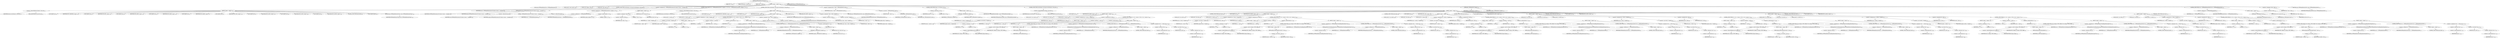 digraph "TIFFReadDirEntrySbyteArray" {  
"81667" [label = <(METHOD,TIFFReadDirEntrySbyteArray)<SUB>1564</SUB>> ]
"81668" [label = <(PARAM,TIFF *tif)<SUB>1565</SUB>> ]
"81669" [label = <(PARAM,TIFFDirEntry *direntry)<SUB>1565</SUB>> ]
"81670" [label = <(PARAM,int8_t **value)<SUB>1565</SUB>> ]
"81671" [label = <(BLOCK,&lt;empty&gt;,&lt;empty&gt;)<SUB>1566</SUB>> ]
"81672" [label = <(LOCAL,enum TIFFReadDirEntryErr err: TIFFReadDirEntryErr)<SUB>1567</SUB>> ]
"81673" [label = <(LOCAL,uint32_t count: uint32_t)<SUB>1568</SUB>> ]
"81674" [label = <(LOCAL,void* origdata: void)<SUB>1569</SUB>> ]
"81675" [label = <(LOCAL,int8_t* data: int8_t)<SUB>1570</SUB>> ]
"81676" [label = <(CONTROL_STRUCTURE,switch(direntry-&gt;tdir_type),switch(direntry-&gt;tdir_type))<SUB>1571</SUB>> ]
"81677" [label = <(&lt;operator&gt;.indirectFieldAccess,direntry-&gt;tdir_type)<SUB>1571</SUB>> ]
"81678" [label = <(IDENTIFIER,direntry,switch(direntry-&gt;tdir_type))<SUB>1571</SUB>> ]
"81679" [label = <(FIELD_IDENTIFIER,tdir_type,tdir_type)<SUB>1571</SUB>> ]
"81680" [label = <(BLOCK,&lt;empty&gt;,&lt;empty&gt;)<SUB>1572</SUB>> ]
"81681" [label = <(JUMP_TARGET,case)<SUB>1573</SUB>> ]
"81682" [label = <(IDENTIFIER,TIFF_UNDEFINED,&lt;empty&gt;)<SUB>1573</SUB>> ]
"81683" [label = <(JUMP_TARGET,case)<SUB>1574</SUB>> ]
"81684" [label = <(IDENTIFIER,TIFF_BYTE,&lt;empty&gt;)<SUB>1574</SUB>> ]
"81685" [label = <(JUMP_TARGET,case)<SUB>1575</SUB>> ]
"81686" [label = <(IDENTIFIER,TIFF_SBYTE,&lt;empty&gt;)<SUB>1575</SUB>> ]
"81687" [label = <(JUMP_TARGET,case)<SUB>1576</SUB>> ]
"81688" [label = <(IDENTIFIER,TIFF_SHORT,&lt;empty&gt;)<SUB>1576</SUB>> ]
"81689" [label = <(JUMP_TARGET,case)<SUB>1577</SUB>> ]
"81690" [label = <(IDENTIFIER,TIFF_SSHORT,&lt;empty&gt;)<SUB>1577</SUB>> ]
"81691" [label = <(JUMP_TARGET,case)<SUB>1578</SUB>> ]
"81692" [label = <(IDENTIFIER,TIFF_LONG,&lt;empty&gt;)<SUB>1578</SUB>> ]
"81693" [label = <(JUMP_TARGET,case)<SUB>1579</SUB>> ]
"81694" [label = <(IDENTIFIER,TIFF_SLONG,&lt;empty&gt;)<SUB>1579</SUB>> ]
"81695" [label = <(JUMP_TARGET,case)<SUB>1580</SUB>> ]
"81696" [label = <(IDENTIFIER,TIFF_LONG8,&lt;empty&gt;)<SUB>1580</SUB>> ]
"81697" [label = <(JUMP_TARGET,case)<SUB>1581</SUB>> ]
"81698" [label = <(IDENTIFIER,TIFF_SLONG8,&lt;empty&gt;)<SUB>1581</SUB>> ]
"81699" [label = <(CONTROL_STRUCTURE,break;,break;)<SUB>1582</SUB>> ]
"81700" [label = <(JUMP_TARGET,default)<SUB>1583</SUB>> ]
"81701" [label = <(RETURN,return (TIFFReadDirEntryErrType);,return (TIFFReadDirEntryErrType);)<SUB>1584</SUB>> ]
"81702" [label = <(IDENTIFIER,TIFFReadDirEntryErrType,return (TIFFReadDirEntryErrType);)<SUB>1584</SUB>> ]
"81703" [label = <(&lt;operator&gt;.assignment,err = TIFFReadDirEntryArray(tif, direntry, &amp;count, 1, &amp;origdata))<SUB>1586</SUB>> ]
"81704" [label = <(IDENTIFIER,err,err = TIFFReadDirEntryArray(tif, direntry, &amp;count, 1, &amp;origdata))<SUB>1586</SUB>> ]
"81705" [label = <(TIFFReadDirEntryArray,TIFFReadDirEntryArray(tif, direntry, &amp;count, 1, &amp;origdata))<SUB>1586</SUB>> ]
"81706" [label = <(IDENTIFIER,tif,TIFFReadDirEntryArray(tif, direntry, &amp;count, 1, &amp;origdata))<SUB>1586</SUB>> ]
"81707" [label = <(IDENTIFIER,direntry,TIFFReadDirEntryArray(tif, direntry, &amp;count, 1, &amp;origdata))<SUB>1586</SUB>> ]
"81708" [label = <(&lt;operator&gt;.addressOf,&amp;count)<SUB>1586</SUB>> ]
"81709" [label = <(IDENTIFIER,count,TIFFReadDirEntryArray(tif, direntry, &amp;count, 1, &amp;origdata))<SUB>1586</SUB>> ]
"81710" [label = <(LITERAL,1,TIFFReadDirEntryArray(tif, direntry, &amp;count, 1, &amp;origdata))<SUB>1586</SUB>> ]
"81711" [label = <(&lt;operator&gt;.addressOf,&amp;origdata)<SUB>1586</SUB>> ]
"81712" [label = <(IDENTIFIER,origdata,TIFFReadDirEntryArray(tif, direntry, &amp;count, 1, &amp;origdata))<SUB>1586</SUB>> ]
"81713" [label = <(CONTROL_STRUCTURE,if ((err != TIFFReadDirEntryErrOk) || (origdata == 0)),if ((err != TIFFReadDirEntryErrOk) || (origdata == 0)))<SUB>1587</SUB>> ]
"81714" [label = <(&lt;operator&gt;.logicalOr,(err != TIFFReadDirEntryErrOk) || (origdata == 0))<SUB>1587</SUB>> ]
"81715" [label = <(&lt;operator&gt;.notEquals,err != TIFFReadDirEntryErrOk)<SUB>1587</SUB>> ]
"81716" [label = <(IDENTIFIER,err,err != TIFFReadDirEntryErrOk)<SUB>1587</SUB>> ]
"81717" [label = <(IDENTIFIER,TIFFReadDirEntryErrOk,err != TIFFReadDirEntryErrOk)<SUB>1587</SUB>> ]
"81718" [label = <(&lt;operator&gt;.equals,origdata == 0)<SUB>1587</SUB>> ]
"81719" [label = <(IDENTIFIER,origdata,origdata == 0)<SUB>1587</SUB>> ]
"81720" [label = <(LITERAL,0,origdata == 0)<SUB>1587</SUB>> ]
"81721" [label = <(BLOCK,&lt;empty&gt;,&lt;empty&gt;)<SUB>1588</SUB>> ]
"81722" [label = <(&lt;operator&gt;.assignment,*value = 0)<SUB>1589</SUB>> ]
"81723" [label = <(&lt;operator&gt;.indirection,*value)<SUB>1589</SUB>> ]
"81724" [label = <(IDENTIFIER,value,*value = 0)<SUB>1589</SUB>> ]
"81725" [label = <(LITERAL,0,*value = 0)<SUB>1589</SUB>> ]
"81726" [label = <(RETURN,return (err);,return (err);)<SUB>1590</SUB>> ]
"81727" [label = <(IDENTIFIER,err,return (err);)<SUB>1590</SUB>> ]
"81728" [label = <(CONTROL_STRUCTURE,switch(direntry-&gt;tdir_type),switch(direntry-&gt;tdir_type))<SUB>1592</SUB>> ]
"81729" [label = <(&lt;operator&gt;.indirectFieldAccess,direntry-&gt;tdir_type)<SUB>1592</SUB>> ]
"81730" [label = <(IDENTIFIER,direntry,switch(direntry-&gt;tdir_type))<SUB>1592</SUB>> ]
"81731" [label = <(FIELD_IDENTIFIER,tdir_type,tdir_type)<SUB>1592</SUB>> ]
"81732" [label = <(BLOCK,&lt;empty&gt;,&lt;empty&gt;)<SUB>1593</SUB>> ]
"81733" [label = <(JUMP_TARGET,case)<SUB>1594</SUB>> ]
"81734" [label = <(IDENTIFIER,TIFF_UNDEFINED,&lt;empty&gt;)<SUB>1594</SUB>> ]
"81735" [label = <(JUMP_TARGET,case)<SUB>1595</SUB>> ]
"81736" [label = <(IDENTIFIER,TIFF_BYTE,&lt;empty&gt;)<SUB>1595</SUB>> ]
"81737" [label = <(BLOCK,&lt;empty&gt;,&lt;empty&gt;)<SUB>1596</SUB>> ]
"81738" [label = <(LOCAL,uint8_t* m: uint8_t)<SUB>1597</SUB>> ]
"81739" [label = <(LOCAL,uint32_t n: uint32_t)<SUB>1598</SUB>> ]
"81740" [label = <(&lt;operator&gt;.assignment,m = (uint8_t *)origdata)<SUB>1599</SUB>> ]
"81741" [label = <(IDENTIFIER,m,m = (uint8_t *)origdata)<SUB>1599</SUB>> ]
"81742" [label = <(&lt;operator&gt;.cast,(uint8_t *)origdata)<SUB>1599</SUB>> ]
"81743" [label = <(UNKNOWN,uint8_t *,uint8_t *)<SUB>1599</SUB>> ]
"81744" [label = <(IDENTIFIER,origdata,(uint8_t *)origdata)<SUB>1599</SUB>> ]
"81745" [label = <(CONTROL_STRUCTURE,for (n = 0;n &lt; count;n++),for (n = 0;n &lt; count;n++))<SUB>1600</SUB>> ]
"81746" [label = <(BLOCK,&lt;empty&gt;,&lt;empty&gt;)<SUB>1600</SUB>> ]
"81747" [label = <(&lt;operator&gt;.assignment,n = 0)<SUB>1600</SUB>> ]
"81748" [label = <(IDENTIFIER,n,n = 0)<SUB>1600</SUB>> ]
"81749" [label = <(LITERAL,0,n = 0)<SUB>1600</SUB>> ]
"81750" [label = <(&lt;operator&gt;.lessThan,n &lt; count)<SUB>1600</SUB>> ]
"81751" [label = <(IDENTIFIER,n,n &lt; count)<SUB>1600</SUB>> ]
"81752" [label = <(IDENTIFIER,count,n &lt; count)<SUB>1600</SUB>> ]
"81753" [label = <(&lt;operator&gt;.postIncrement,n++)<SUB>1600</SUB>> ]
"81754" [label = <(IDENTIFIER,n,n++)<SUB>1600</SUB>> ]
"81755" [label = <(BLOCK,&lt;empty&gt;,&lt;empty&gt;)<SUB>1601</SUB>> ]
"81756" [label = <(&lt;operator&gt;.assignment,err = TIFFReadDirEntryCheckRangeSbyteByte(*m))<SUB>1602</SUB>> ]
"81757" [label = <(IDENTIFIER,err,err = TIFFReadDirEntryCheckRangeSbyteByte(*m))<SUB>1602</SUB>> ]
"81758" [label = <(TIFFReadDirEntryCheckRangeSbyteByte,TIFFReadDirEntryCheckRangeSbyteByte(*m))<SUB>1602</SUB>> ]
"81759" [label = <(&lt;operator&gt;.indirection,*m)<SUB>1602</SUB>> ]
"81760" [label = <(IDENTIFIER,m,TIFFReadDirEntryCheckRangeSbyteByte(*m))<SUB>1602</SUB>> ]
"81761" [label = <(CONTROL_STRUCTURE,if (err != TIFFReadDirEntryErrOk),if (err != TIFFReadDirEntryErrOk))<SUB>1603</SUB>> ]
"81762" [label = <(&lt;operator&gt;.notEquals,err != TIFFReadDirEntryErrOk)<SUB>1603</SUB>> ]
"81763" [label = <(IDENTIFIER,err,err != TIFFReadDirEntryErrOk)<SUB>1603</SUB>> ]
"81764" [label = <(IDENTIFIER,TIFFReadDirEntryErrOk,err != TIFFReadDirEntryErrOk)<SUB>1603</SUB>> ]
"81765" [label = <(BLOCK,&lt;empty&gt;,&lt;empty&gt;)<SUB>1604</SUB>> ]
"81766" [label = <(_TIFFfreeExt,_TIFFfreeExt(tif, origdata))<SUB>1605</SUB>> ]
"81767" [label = <(IDENTIFIER,tif,_TIFFfreeExt(tif, origdata))<SUB>1605</SUB>> ]
"81768" [label = <(IDENTIFIER,origdata,_TIFFfreeExt(tif, origdata))<SUB>1605</SUB>> ]
"81769" [label = <(RETURN,return (err);,return (err);)<SUB>1606</SUB>> ]
"81770" [label = <(IDENTIFIER,err,return (err);)<SUB>1606</SUB>> ]
"81771" [label = <(&lt;operator&gt;.postIncrement,m++)<SUB>1608</SUB>> ]
"81772" [label = <(IDENTIFIER,m,m++)<SUB>1608</SUB>> ]
"81773" [label = <(&lt;operator&gt;.assignment,*value = (int8_t *)origdata)<SUB>1610</SUB>> ]
"81774" [label = <(&lt;operator&gt;.indirection,*value)<SUB>1610</SUB>> ]
"81775" [label = <(IDENTIFIER,value,*value = (int8_t *)origdata)<SUB>1610</SUB>> ]
"81776" [label = <(&lt;operator&gt;.cast,(int8_t *)origdata)<SUB>1610</SUB>> ]
"81777" [label = <(UNKNOWN,int8_t *,int8_t *)<SUB>1610</SUB>> ]
"81778" [label = <(IDENTIFIER,origdata,(int8_t *)origdata)<SUB>1610</SUB>> ]
"81779" [label = <(RETURN,return (TIFFReadDirEntryErrOk);,return (TIFFReadDirEntryErrOk);)<SUB>1611</SUB>> ]
"81780" [label = <(IDENTIFIER,TIFFReadDirEntryErrOk,return (TIFFReadDirEntryErrOk);)<SUB>1611</SUB>> ]
"81781" [label = <(JUMP_TARGET,case)<SUB>1613</SUB>> ]
"81782" [label = <(IDENTIFIER,TIFF_SBYTE,&lt;empty&gt;)<SUB>1613</SUB>> ]
"81783" [label = <(&lt;operator&gt;.assignment,*value = (int8_t *)origdata)<SUB>1614</SUB>> ]
"81784" [label = <(&lt;operator&gt;.indirection,*value)<SUB>1614</SUB>> ]
"81785" [label = <(IDENTIFIER,value,*value = (int8_t *)origdata)<SUB>1614</SUB>> ]
"81786" [label = <(&lt;operator&gt;.cast,(int8_t *)origdata)<SUB>1614</SUB>> ]
"81787" [label = <(UNKNOWN,int8_t *,int8_t *)<SUB>1614</SUB>> ]
"81788" [label = <(IDENTIFIER,origdata,(int8_t *)origdata)<SUB>1614</SUB>> ]
"81789" [label = <(RETURN,return (TIFFReadDirEntryErrOk);,return (TIFFReadDirEntryErrOk);)<SUB>1615</SUB>> ]
"81790" [label = <(IDENTIFIER,TIFFReadDirEntryErrOk,return (TIFFReadDirEntryErrOk);)<SUB>1615</SUB>> ]
"81791" [label = <(&lt;operator&gt;.assignment,data = (int8_t *)_TIFFmallocExt(tif, count))<SUB>1617</SUB>> ]
"81792" [label = <(IDENTIFIER,data,data = (int8_t *)_TIFFmallocExt(tif, count))<SUB>1617</SUB>> ]
"81793" [label = <(&lt;operator&gt;.cast,(int8_t *)_TIFFmallocExt(tif, count))<SUB>1617</SUB>> ]
"81794" [label = <(UNKNOWN,int8_t *,int8_t *)<SUB>1617</SUB>> ]
"81795" [label = <(_TIFFmallocExt,_TIFFmallocExt(tif, count))<SUB>1617</SUB>> ]
"81796" [label = <(IDENTIFIER,tif,_TIFFmallocExt(tif, count))<SUB>1617</SUB>> ]
"81797" [label = <(IDENTIFIER,count,_TIFFmallocExt(tif, count))<SUB>1617</SUB>> ]
"81798" [label = <(CONTROL_STRUCTURE,if (data == 0),if (data == 0))<SUB>1618</SUB>> ]
"81799" [label = <(&lt;operator&gt;.equals,data == 0)<SUB>1618</SUB>> ]
"81800" [label = <(IDENTIFIER,data,data == 0)<SUB>1618</SUB>> ]
"81801" [label = <(LITERAL,0,data == 0)<SUB>1618</SUB>> ]
"81802" [label = <(BLOCK,&lt;empty&gt;,&lt;empty&gt;)<SUB>1619</SUB>> ]
"81803" [label = <(_TIFFfreeExt,_TIFFfreeExt(tif, origdata))<SUB>1620</SUB>> ]
"81804" [label = <(IDENTIFIER,tif,_TIFFfreeExt(tif, origdata))<SUB>1620</SUB>> ]
"81805" [label = <(IDENTIFIER,origdata,_TIFFfreeExt(tif, origdata))<SUB>1620</SUB>> ]
"81806" [label = <(RETURN,return (TIFFReadDirEntryErrAlloc);,return (TIFFReadDirEntryErrAlloc);)<SUB>1621</SUB>> ]
"81807" [label = <(IDENTIFIER,TIFFReadDirEntryErrAlloc,return (TIFFReadDirEntryErrAlloc);)<SUB>1621</SUB>> ]
"81808" [label = <(CONTROL_STRUCTURE,switch(direntry-&gt;tdir_type),switch(direntry-&gt;tdir_type))<SUB>1623</SUB>> ]
"81809" [label = <(&lt;operator&gt;.indirectFieldAccess,direntry-&gt;tdir_type)<SUB>1623</SUB>> ]
"81810" [label = <(IDENTIFIER,direntry,switch(direntry-&gt;tdir_type))<SUB>1623</SUB>> ]
"81811" [label = <(FIELD_IDENTIFIER,tdir_type,tdir_type)<SUB>1623</SUB>> ]
"81812" [label = <(BLOCK,&lt;empty&gt;,&lt;empty&gt;)<SUB>1624</SUB>> ]
"81813" [label = <(JUMP_TARGET,case)<SUB>1625</SUB>> ]
"81814" [label = <(IDENTIFIER,TIFF_SHORT,&lt;empty&gt;)<SUB>1625</SUB>> ]
"81815" [label = <(BLOCK,&lt;empty&gt;,&lt;empty&gt;)<SUB>1626</SUB>> ]
"81816" [label = <(LOCAL,uint16_t* ma: uint16_t)<SUB>1627</SUB>> ]
"81817" [label = <(LOCAL,int8_t* mb: int8_t)<SUB>1628</SUB>> ]
"81818" [label = <(LOCAL,uint32_t n: uint32_t)<SUB>1629</SUB>> ]
"81819" [label = <(&lt;operator&gt;.assignment,ma = (uint16_t *)origdata)<SUB>1630</SUB>> ]
"81820" [label = <(IDENTIFIER,ma,ma = (uint16_t *)origdata)<SUB>1630</SUB>> ]
"81821" [label = <(&lt;operator&gt;.cast,(uint16_t *)origdata)<SUB>1630</SUB>> ]
"81822" [label = <(UNKNOWN,uint16_t *,uint16_t *)<SUB>1630</SUB>> ]
"81823" [label = <(IDENTIFIER,origdata,(uint16_t *)origdata)<SUB>1630</SUB>> ]
"81824" [label = <(&lt;operator&gt;.assignment,mb = data)<SUB>1631</SUB>> ]
"81825" [label = <(IDENTIFIER,mb,mb = data)<SUB>1631</SUB>> ]
"81826" [label = <(IDENTIFIER,data,mb = data)<SUB>1631</SUB>> ]
"81827" [label = <(CONTROL_STRUCTURE,for (n = 0;n &lt; count;n++),for (n = 0;n &lt; count;n++))<SUB>1632</SUB>> ]
"81828" [label = <(BLOCK,&lt;empty&gt;,&lt;empty&gt;)<SUB>1632</SUB>> ]
"81829" [label = <(&lt;operator&gt;.assignment,n = 0)<SUB>1632</SUB>> ]
"81830" [label = <(IDENTIFIER,n,n = 0)<SUB>1632</SUB>> ]
"81831" [label = <(LITERAL,0,n = 0)<SUB>1632</SUB>> ]
"81832" [label = <(&lt;operator&gt;.lessThan,n &lt; count)<SUB>1632</SUB>> ]
"81833" [label = <(IDENTIFIER,n,n &lt; count)<SUB>1632</SUB>> ]
"81834" [label = <(IDENTIFIER,count,n &lt; count)<SUB>1632</SUB>> ]
"81835" [label = <(&lt;operator&gt;.postIncrement,n++)<SUB>1632</SUB>> ]
"81836" [label = <(IDENTIFIER,n,n++)<SUB>1632</SUB>> ]
"81837" [label = <(BLOCK,&lt;empty&gt;,&lt;empty&gt;)<SUB>1633</SUB>> ]
"81838" [label = <(CONTROL_STRUCTURE,if (tif-&gt;tif_flags &amp; TIFF_SWAB),if (tif-&gt;tif_flags &amp; TIFF_SWAB))<SUB>1634</SUB>> ]
"81839" [label = <(&lt;operator&gt;.and,tif-&gt;tif_flags &amp; TIFF_SWAB)<SUB>1634</SUB>> ]
"81840" [label = <(&lt;operator&gt;.indirectFieldAccess,tif-&gt;tif_flags)<SUB>1634</SUB>> ]
"81841" [label = <(IDENTIFIER,tif,tif-&gt;tif_flags &amp; TIFF_SWAB)<SUB>1634</SUB>> ]
"81842" [label = <(FIELD_IDENTIFIER,tif_flags,tif_flags)<SUB>1634</SUB>> ]
"81843" [label = <(IDENTIFIER,TIFF_SWAB,tif-&gt;tif_flags &amp; TIFF_SWAB)<SUB>1634</SUB>> ]
"81844" [label = <(BLOCK,&lt;empty&gt;,&lt;empty&gt;)<SUB>1635</SUB>> ]
"81845" [label = <(TIFFSwabShort,TIFFSwabShort(ma))<SUB>1635</SUB>> ]
"81846" [label = <(IDENTIFIER,ma,TIFFSwabShort(ma))<SUB>1635</SUB>> ]
"81847" [label = <(&lt;operator&gt;.assignment,err = TIFFReadDirEntryCheckRangeSbyteShort(*ma))<SUB>1636</SUB>> ]
"81848" [label = <(IDENTIFIER,err,err = TIFFReadDirEntryCheckRangeSbyteShort(*ma))<SUB>1636</SUB>> ]
"81849" [label = <(TIFFReadDirEntryCheckRangeSbyteShort,TIFFReadDirEntryCheckRangeSbyteShort(*ma))<SUB>1636</SUB>> ]
"81850" [label = <(&lt;operator&gt;.indirection,*ma)<SUB>1636</SUB>> ]
"81851" [label = <(IDENTIFIER,ma,TIFFReadDirEntryCheckRangeSbyteShort(*ma))<SUB>1636</SUB>> ]
"81852" [label = <(CONTROL_STRUCTURE,if (err != TIFFReadDirEntryErrOk),if (err != TIFFReadDirEntryErrOk))<SUB>1637</SUB>> ]
"81853" [label = <(&lt;operator&gt;.notEquals,err != TIFFReadDirEntryErrOk)<SUB>1637</SUB>> ]
"81854" [label = <(IDENTIFIER,err,err != TIFFReadDirEntryErrOk)<SUB>1637</SUB>> ]
"81855" [label = <(IDENTIFIER,TIFFReadDirEntryErrOk,err != TIFFReadDirEntryErrOk)<SUB>1637</SUB>> ]
"81856" [label = <(BLOCK,&lt;empty&gt;,&lt;empty&gt;)<SUB>1638</SUB>> ]
"81857" [label = <(CONTROL_STRUCTURE,break;,break;)<SUB>1638</SUB>> ]
"81858" [label = <(&lt;operator&gt;.assignment,*mb++ = (int8_t)(*ma++))<SUB>1639</SUB>> ]
"81859" [label = <(&lt;operator&gt;.indirection,*mb++)<SUB>1639</SUB>> ]
"81860" [label = <(&lt;operator&gt;.postIncrement,mb++)<SUB>1639</SUB>> ]
"81861" [label = <(IDENTIFIER,mb,mb++)<SUB>1639</SUB>> ]
"81862" [label = <(&lt;operator&gt;.cast,(int8_t)(*ma++))<SUB>1639</SUB>> ]
"81863" [label = <(UNKNOWN,int8_t,int8_t)<SUB>1639</SUB>> ]
"81864" [label = <(&lt;operator&gt;.indirection,*ma++)<SUB>1639</SUB>> ]
"81865" [label = <(&lt;operator&gt;.postIncrement,ma++)<SUB>1639</SUB>> ]
"81866" [label = <(IDENTIFIER,ma,ma++)<SUB>1639</SUB>> ]
"81867" [label = <(CONTROL_STRUCTURE,break;,break;)<SUB>1642</SUB>> ]
"81868" [label = <(JUMP_TARGET,case)<SUB>1643</SUB>> ]
"81869" [label = <(IDENTIFIER,TIFF_SSHORT,&lt;empty&gt;)<SUB>1643</SUB>> ]
"81870" [label = <(BLOCK,&lt;empty&gt;,&lt;empty&gt;)<SUB>1644</SUB>> ]
"81871" [label = <(LOCAL,int16_t* ma: int16_t)<SUB>1645</SUB>> ]
"81872" [label = <(LOCAL,int8_t* mb: int8_t)<SUB>1646</SUB>> ]
"81873" [label = <(LOCAL,uint32_t n: uint32_t)<SUB>1647</SUB>> ]
"81874" [label = <(&lt;operator&gt;.assignment,ma = (int16_t *)origdata)<SUB>1648</SUB>> ]
"81875" [label = <(IDENTIFIER,ma,ma = (int16_t *)origdata)<SUB>1648</SUB>> ]
"81876" [label = <(&lt;operator&gt;.cast,(int16_t *)origdata)<SUB>1648</SUB>> ]
"81877" [label = <(UNKNOWN,int16_t *,int16_t *)<SUB>1648</SUB>> ]
"81878" [label = <(IDENTIFIER,origdata,(int16_t *)origdata)<SUB>1648</SUB>> ]
"81879" [label = <(&lt;operator&gt;.assignment,mb = data)<SUB>1649</SUB>> ]
"81880" [label = <(IDENTIFIER,mb,mb = data)<SUB>1649</SUB>> ]
"81881" [label = <(IDENTIFIER,data,mb = data)<SUB>1649</SUB>> ]
"81882" [label = <(CONTROL_STRUCTURE,for (n = 0;n &lt; count;n++),for (n = 0;n &lt; count;n++))<SUB>1650</SUB>> ]
"81883" [label = <(BLOCK,&lt;empty&gt;,&lt;empty&gt;)<SUB>1650</SUB>> ]
"81884" [label = <(&lt;operator&gt;.assignment,n = 0)<SUB>1650</SUB>> ]
"81885" [label = <(IDENTIFIER,n,n = 0)<SUB>1650</SUB>> ]
"81886" [label = <(LITERAL,0,n = 0)<SUB>1650</SUB>> ]
"81887" [label = <(&lt;operator&gt;.lessThan,n &lt; count)<SUB>1650</SUB>> ]
"81888" [label = <(IDENTIFIER,n,n &lt; count)<SUB>1650</SUB>> ]
"81889" [label = <(IDENTIFIER,count,n &lt; count)<SUB>1650</SUB>> ]
"81890" [label = <(&lt;operator&gt;.postIncrement,n++)<SUB>1650</SUB>> ]
"81891" [label = <(IDENTIFIER,n,n++)<SUB>1650</SUB>> ]
"81892" [label = <(BLOCK,&lt;empty&gt;,&lt;empty&gt;)<SUB>1651</SUB>> ]
"81893" [label = <(CONTROL_STRUCTURE,if (tif-&gt;tif_flags &amp; TIFF_SWAB),if (tif-&gt;tif_flags &amp; TIFF_SWAB))<SUB>1652</SUB>> ]
"81894" [label = <(&lt;operator&gt;.and,tif-&gt;tif_flags &amp; TIFF_SWAB)<SUB>1652</SUB>> ]
"81895" [label = <(&lt;operator&gt;.indirectFieldAccess,tif-&gt;tif_flags)<SUB>1652</SUB>> ]
"81896" [label = <(IDENTIFIER,tif,tif-&gt;tif_flags &amp; TIFF_SWAB)<SUB>1652</SUB>> ]
"81897" [label = <(FIELD_IDENTIFIER,tif_flags,tif_flags)<SUB>1652</SUB>> ]
"81898" [label = <(IDENTIFIER,TIFF_SWAB,tif-&gt;tif_flags &amp; TIFF_SWAB)<SUB>1652</SUB>> ]
"81899" [label = <(BLOCK,&lt;empty&gt;,&lt;empty&gt;)<SUB>1653</SUB>> ]
"81900" [label = <(TIFFSwabShort,TIFFSwabShort((uint16_t *)ma))<SUB>1653</SUB>> ]
"81901" [label = <(&lt;operator&gt;.cast,(uint16_t *)ma)<SUB>1653</SUB>> ]
"81902" [label = <(UNKNOWN,uint16_t *,uint16_t *)<SUB>1653</SUB>> ]
"81903" [label = <(IDENTIFIER,ma,(uint16_t *)ma)<SUB>1653</SUB>> ]
"81904" [label = <(&lt;operator&gt;.assignment,err = TIFFReadDirEntryCheckRangeSbyteSshort(*ma))<SUB>1654</SUB>> ]
"81905" [label = <(IDENTIFIER,err,err = TIFFReadDirEntryCheckRangeSbyteSshort(*ma))<SUB>1654</SUB>> ]
"81906" [label = <(TIFFReadDirEntryCheckRangeSbyteSshort,TIFFReadDirEntryCheckRangeSbyteSshort(*ma))<SUB>1654</SUB>> ]
"81907" [label = <(&lt;operator&gt;.indirection,*ma)<SUB>1654</SUB>> ]
"81908" [label = <(IDENTIFIER,ma,TIFFReadDirEntryCheckRangeSbyteSshort(*ma))<SUB>1654</SUB>> ]
"81909" [label = <(CONTROL_STRUCTURE,if (err != TIFFReadDirEntryErrOk),if (err != TIFFReadDirEntryErrOk))<SUB>1655</SUB>> ]
"81910" [label = <(&lt;operator&gt;.notEquals,err != TIFFReadDirEntryErrOk)<SUB>1655</SUB>> ]
"81911" [label = <(IDENTIFIER,err,err != TIFFReadDirEntryErrOk)<SUB>1655</SUB>> ]
"81912" [label = <(IDENTIFIER,TIFFReadDirEntryErrOk,err != TIFFReadDirEntryErrOk)<SUB>1655</SUB>> ]
"81913" [label = <(BLOCK,&lt;empty&gt;,&lt;empty&gt;)<SUB>1656</SUB>> ]
"81914" [label = <(CONTROL_STRUCTURE,break;,break;)<SUB>1656</SUB>> ]
"81915" [label = <(&lt;operator&gt;.assignment,*mb++ = (int8_t)(*ma++))<SUB>1657</SUB>> ]
"81916" [label = <(&lt;operator&gt;.indirection,*mb++)<SUB>1657</SUB>> ]
"81917" [label = <(&lt;operator&gt;.postIncrement,mb++)<SUB>1657</SUB>> ]
"81918" [label = <(IDENTIFIER,mb,mb++)<SUB>1657</SUB>> ]
"81919" [label = <(&lt;operator&gt;.cast,(int8_t)(*ma++))<SUB>1657</SUB>> ]
"81920" [label = <(UNKNOWN,int8_t,int8_t)<SUB>1657</SUB>> ]
"81921" [label = <(&lt;operator&gt;.indirection,*ma++)<SUB>1657</SUB>> ]
"81922" [label = <(&lt;operator&gt;.postIncrement,ma++)<SUB>1657</SUB>> ]
"81923" [label = <(IDENTIFIER,ma,ma++)<SUB>1657</SUB>> ]
"81924" [label = <(CONTROL_STRUCTURE,break;,break;)<SUB>1660</SUB>> ]
"81925" [label = <(JUMP_TARGET,case)<SUB>1661</SUB>> ]
"81926" [label = <(IDENTIFIER,TIFF_LONG,&lt;empty&gt;)<SUB>1661</SUB>> ]
"81927" [label = <(BLOCK,&lt;empty&gt;,&lt;empty&gt;)<SUB>1662</SUB>> ]
"81928" [label = <(LOCAL,uint32_t* ma: uint32_t)<SUB>1663</SUB>> ]
"81929" [label = <(LOCAL,int8_t* mb: int8_t)<SUB>1664</SUB>> ]
"81930" [label = <(LOCAL,uint32_t n: uint32_t)<SUB>1665</SUB>> ]
"81931" [label = <(&lt;operator&gt;.assignment,ma = (uint32_t *)origdata)<SUB>1666</SUB>> ]
"81932" [label = <(IDENTIFIER,ma,ma = (uint32_t *)origdata)<SUB>1666</SUB>> ]
"81933" [label = <(&lt;operator&gt;.cast,(uint32_t *)origdata)<SUB>1666</SUB>> ]
"81934" [label = <(UNKNOWN,uint32_t *,uint32_t *)<SUB>1666</SUB>> ]
"81935" [label = <(IDENTIFIER,origdata,(uint32_t *)origdata)<SUB>1666</SUB>> ]
"81936" [label = <(&lt;operator&gt;.assignment,mb = data)<SUB>1667</SUB>> ]
"81937" [label = <(IDENTIFIER,mb,mb = data)<SUB>1667</SUB>> ]
"81938" [label = <(IDENTIFIER,data,mb = data)<SUB>1667</SUB>> ]
"81939" [label = <(CONTROL_STRUCTURE,for (n = 0;n &lt; count;n++),for (n = 0;n &lt; count;n++))<SUB>1668</SUB>> ]
"81940" [label = <(BLOCK,&lt;empty&gt;,&lt;empty&gt;)<SUB>1668</SUB>> ]
"81941" [label = <(&lt;operator&gt;.assignment,n = 0)<SUB>1668</SUB>> ]
"81942" [label = <(IDENTIFIER,n,n = 0)<SUB>1668</SUB>> ]
"81943" [label = <(LITERAL,0,n = 0)<SUB>1668</SUB>> ]
"81944" [label = <(&lt;operator&gt;.lessThan,n &lt; count)<SUB>1668</SUB>> ]
"81945" [label = <(IDENTIFIER,n,n &lt; count)<SUB>1668</SUB>> ]
"81946" [label = <(IDENTIFIER,count,n &lt; count)<SUB>1668</SUB>> ]
"81947" [label = <(&lt;operator&gt;.postIncrement,n++)<SUB>1668</SUB>> ]
"81948" [label = <(IDENTIFIER,n,n++)<SUB>1668</SUB>> ]
"81949" [label = <(BLOCK,&lt;empty&gt;,&lt;empty&gt;)<SUB>1669</SUB>> ]
"81950" [label = <(CONTROL_STRUCTURE,if (tif-&gt;tif_flags &amp; TIFF_SWAB),if (tif-&gt;tif_flags &amp; TIFF_SWAB))<SUB>1670</SUB>> ]
"81951" [label = <(&lt;operator&gt;.and,tif-&gt;tif_flags &amp; TIFF_SWAB)<SUB>1670</SUB>> ]
"81952" [label = <(&lt;operator&gt;.indirectFieldAccess,tif-&gt;tif_flags)<SUB>1670</SUB>> ]
"81953" [label = <(IDENTIFIER,tif,tif-&gt;tif_flags &amp; TIFF_SWAB)<SUB>1670</SUB>> ]
"81954" [label = <(FIELD_IDENTIFIER,tif_flags,tif_flags)<SUB>1670</SUB>> ]
"81955" [label = <(IDENTIFIER,TIFF_SWAB,tif-&gt;tif_flags &amp; TIFF_SWAB)<SUB>1670</SUB>> ]
"81956" [label = <(BLOCK,&lt;empty&gt;,&lt;empty&gt;)<SUB>1671</SUB>> ]
"81957" [label = <(TIFFSwabLong,TIFFSwabLong(ma))<SUB>1671</SUB>> ]
"81958" [label = <(IDENTIFIER,ma,TIFFSwabLong(ma))<SUB>1671</SUB>> ]
"81959" [label = <(&lt;operator&gt;.assignment,err = TIFFReadDirEntryCheckRangeSbyteLong(*ma))<SUB>1672</SUB>> ]
"81960" [label = <(IDENTIFIER,err,err = TIFFReadDirEntryCheckRangeSbyteLong(*ma))<SUB>1672</SUB>> ]
"81961" [label = <(TIFFReadDirEntryCheckRangeSbyteLong,TIFFReadDirEntryCheckRangeSbyteLong(*ma))<SUB>1672</SUB>> ]
"81962" [label = <(&lt;operator&gt;.indirection,*ma)<SUB>1672</SUB>> ]
"81963" [label = <(IDENTIFIER,ma,TIFFReadDirEntryCheckRangeSbyteLong(*ma))<SUB>1672</SUB>> ]
"81964" [label = <(CONTROL_STRUCTURE,if (err != TIFFReadDirEntryErrOk),if (err != TIFFReadDirEntryErrOk))<SUB>1673</SUB>> ]
"81965" [label = <(&lt;operator&gt;.notEquals,err != TIFFReadDirEntryErrOk)<SUB>1673</SUB>> ]
"81966" [label = <(IDENTIFIER,err,err != TIFFReadDirEntryErrOk)<SUB>1673</SUB>> ]
"81967" [label = <(IDENTIFIER,TIFFReadDirEntryErrOk,err != TIFFReadDirEntryErrOk)<SUB>1673</SUB>> ]
"81968" [label = <(BLOCK,&lt;empty&gt;,&lt;empty&gt;)<SUB>1674</SUB>> ]
"81969" [label = <(CONTROL_STRUCTURE,break;,break;)<SUB>1674</SUB>> ]
"81970" [label = <(&lt;operator&gt;.assignment,*mb++ = (int8_t)(*ma++))<SUB>1675</SUB>> ]
"81971" [label = <(&lt;operator&gt;.indirection,*mb++)<SUB>1675</SUB>> ]
"81972" [label = <(&lt;operator&gt;.postIncrement,mb++)<SUB>1675</SUB>> ]
"81973" [label = <(IDENTIFIER,mb,mb++)<SUB>1675</SUB>> ]
"81974" [label = <(&lt;operator&gt;.cast,(int8_t)(*ma++))<SUB>1675</SUB>> ]
"81975" [label = <(UNKNOWN,int8_t,int8_t)<SUB>1675</SUB>> ]
"81976" [label = <(&lt;operator&gt;.indirection,*ma++)<SUB>1675</SUB>> ]
"81977" [label = <(&lt;operator&gt;.postIncrement,ma++)<SUB>1675</SUB>> ]
"81978" [label = <(IDENTIFIER,ma,ma++)<SUB>1675</SUB>> ]
"81979" [label = <(CONTROL_STRUCTURE,break;,break;)<SUB>1678</SUB>> ]
"81980" [label = <(JUMP_TARGET,case)<SUB>1679</SUB>> ]
"81981" [label = <(IDENTIFIER,TIFF_SLONG,&lt;empty&gt;)<SUB>1679</SUB>> ]
"81982" [label = <(BLOCK,&lt;empty&gt;,&lt;empty&gt;)<SUB>1680</SUB>> ]
"81983" [label = <(LOCAL,int32_t* ma: int32_t)<SUB>1681</SUB>> ]
"81984" [label = <(LOCAL,int8_t* mb: int8_t)<SUB>1682</SUB>> ]
"81985" [label = <(LOCAL,uint32_t n: uint32_t)<SUB>1683</SUB>> ]
"81986" [label = <(&lt;operator&gt;.assignment,ma = (int32_t *)origdata)<SUB>1684</SUB>> ]
"81987" [label = <(IDENTIFIER,ma,ma = (int32_t *)origdata)<SUB>1684</SUB>> ]
"81988" [label = <(&lt;operator&gt;.cast,(int32_t *)origdata)<SUB>1684</SUB>> ]
"81989" [label = <(UNKNOWN,int32_t *,int32_t *)<SUB>1684</SUB>> ]
"81990" [label = <(IDENTIFIER,origdata,(int32_t *)origdata)<SUB>1684</SUB>> ]
"81991" [label = <(&lt;operator&gt;.assignment,mb = data)<SUB>1685</SUB>> ]
"81992" [label = <(IDENTIFIER,mb,mb = data)<SUB>1685</SUB>> ]
"81993" [label = <(IDENTIFIER,data,mb = data)<SUB>1685</SUB>> ]
"81994" [label = <(CONTROL_STRUCTURE,for (n = 0;n &lt; count;n++),for (n = 0;n &lt; count;n++))<SUB>1686</SUB>> ]
"81995" [label = <(BLOCK,&lt;empty&gt;,&lt;empty&gt;)<SUB>1686</SUB>> ]
"81996" [label = <(&lt;operator&gt;.assignment,n = 0)<SUB>1686</SUB>> ]
"81997" [label = <(IDENTIFIER,n,n = 0)<SUB>1686</SUB>> ]
"81998" [label = <(LITERAL,0,n = 0)<SUB>1686</SUB>> ]
"81999" [label = <(&lt;operator&gt;.lessThan,n &lt; count)<SUB>1686</SUB>> ]
"82000" [label = <(IDENTIFIER,n,n &lt; count)<SUB>1686</SUB>> ]
"82001" [label = <(IDENTIFIER,count,n &lt; count)<SUB>1686</SUB>> ]
"82002" [label = <(&lt;operator&gt;.postIncrement,n++)<SUB>1686</SUB>> ]
"82003" [label = <(IDENTIFIER,n,n++)<SUB>1686</SUB>> ]
"82004" [label = <(BLOCK,&lt;empty&gt;,&lt;empty&gt;)<SUB>1687</SUB>> ]
"82005" [label = <(CONTROL_STRUCTURE,if (tif-&gt;tif_flags &amp; TIFF_SWAB),if (tif-&gt;tif_flags &amp; TIFF_SWAB))<SUB>1688</SUB>> ]
"82006" [label = <(&lt;operator&gt;.and,tif-&gt;tif_flags &amp; TIFF_SWAB)<SUB>1688</SUB>> ]
"82007" [label = <(&lt;operator&gt;.indirectFieldAccess,tif-&gt;tif_flags)<SUB>1688</SUB>> ]
"82008" [label = <(IDENTIFIER,tif,tif-&gt;tif_flags &amp; TIFF_SWAB)<SUB>1688</SUB>> ]
"82009" [label = <(FIELD_IDENTIFIER,tif_flags,tif_flags)<SUB>1688</SUB>> ]
"82010" [label = <(IDENTIFIER,TIFF_SWAB,tif-&gt;tif_flags &amp; TIFF_SWAB)<SUB>1688</SUB>> ]
"82011" [label = <(BLOCK,&lt;empty&gt;,&lt;empty&gt;)<SUB>1689</SUB>> ]
"82012" [label = <(TIFFSwabLong,TIFFSwabLong((uint32_t *)ma))<SUB>1689</SUB>> ]
"82013" [label = <(&lt;operator&gt;.cast,(uint32_t *)ma)<SUB>1689</SUB>> ]
"82014" [label = <(UNKNOWN,uint32_t *,uint32_t *)<SUB>1689</SUB>> ]
"82015" [label = <(IDENTIFIER,ma,(uint32_t *)ma)<SUB>1689</SUB>> ]
"82016" [label = <(&lt;operator&gt;.assignment,err = TIFFReadDirEntryCheckRangeSbyteSlong(*ma))<SUB>1690</SUB>> ]
"82017" [label = <(IDENTIFIER,err,err = TIFFReadDirEntryCheckRangeSbyteSlong(*ma))<SUB>1690</SUB>> ]
"82018" [label = <(TIFFReadDirEntryCheckRangeSbyteSlong,TIFFReadDirEntryCheckRangeSbyteSlong(*ma))<SUB>1690</SUB>> ]
"82019" [label = <(&lt;operator&gt;.indirection,*ma)<SUB>1690</SUB>> ]
"82020" [label = <(IDENTIFIER,ma,TIFFReadDirEntryCheckRangeSbyteSlong(*ma))<SUB>1690</SUB>> ]
"82021" [label = <(CONTROL_STRUCTURE,if (err != TIFFReadDirEntryErrOk),if (err != TIFFReadDirEntryErrOk))<SUB>1691</SUB>> ]
"82022" [label = <(&lt;operator&gt;.notEquals,err != TIFFReadDirEntryErrOk)<SUB>1691</SUB>> ]
"82023" [label = <(IDENTIFIER,err,err != TIFFReadDirEntryErrOk)<SUB>1691</SUB>> ]
"82024" [label = <(IDENTIFIER,TIFFReadDirEntryErrOk,err != TIFFReadDirEntryErrOk)<SUB>1691</SUB>> ]
"82025" [label = <(BLOCK,&lt;empty&gt;,&lt;empty&gt;)<SUB>1692</SUB>> ]
"82026" [label = <(CONTROL_STRUCTURE,break;,break;)<SUB>1692</SUB>> ]
"82027" [label = <(&lt;operator&gt;.assignment,*mb++ = (int8_t)(*ma++))<SUB>1693</SUB>> ]
"82028" [label = <(&lt;operator&gt;.indirection,*mb++)<SUB>1693</SUB>> ]
"82029" [label = <(&lt;operator&gt;.postIncrement,mb++)<SUB>1693</SUB>> ]
"82030" [label = <(IDENTIFIER,mb,mb++)<SUB>1693</SUB>> ]
"82031" [label = <(&lt;operator&gt;.cast,(int8_t)(*ma++))<SUB>1693</SUB>> ]
"82032" [label = <(UNKNOWN,int8_t,int8_t)<SUB>1693</SUB>> ]
"82033" [label = <(&lt;operator&gt;.indirection,*ma++)<SUB>1693</SUB>> ]
"82034" [label = <(&lt;operator&gt;.postIncrement,ma++)<SUB>1693</SUB>> ]
"82035" [label = <(IDENTIFIER,ma,ma++)<SUB>1693</SUB>> ]
"82036" [label = <(CONTROL_STRUCTURE,break;,break;)<SUB>1696</SUB>> ]
"82037" [label = <(JUMP_TARGET,case)<SUB>1697</SUB>> ]
"82038" [label = <(IDENTIFIER,TIFF_LONG8,&lt;empty&gt;)<SUB>1697</SUB>> ]
"82039" [label = <(BLOCK,&lt;empty&gt;,&lt;empty&gt;)<SUB>1698</SUB>> ]
"82040" [label = <(LOCAL,uint64_t* ma: uint64_t)<SUB>1699</SUB>> ]
"82041" [label = <(LOCAL,int8_t* mb: int8_t)<SUB>1700</SUB>> ]
"82042" [label = <(LOCAL,uint32_t n: uint32_t)<SUB>1701</SUB>> ]
"82043" [label = <(&lt;operator&gt;.assignment,ma = (uint64_t *)origdata)<SUB>1702</SUB>> ]
"82044" [label = <(IDENTIFIER,ma,ma = (uint64_t *)origdata)<SUB>1702</SUB>> ]
"82045" [label = <(&lt;operator&gt;.cast,(uint64_t *)origdata)<SUB>1702</SUB>> ]
"82046" [label = <(UNKNOWN,uint64_t *,uint64_t *)<SUB>1702</SUB>> ]
"82047" [label = <(IDENTIFIER,origdata,(uint64_t *)origdata)<SUB>1702</SUB>> ]
"82048" [label = <(&lt;operator&gt;.assignment,mb = data)<SUB>1703</SUB>> ]
"82049" [label = <(IDENTIFIER,mb,mb = data)<SUB>1703</SUB>> ]
"82050" [label = <(IDENTIFIER,data,mb = data)<SUB>1703</SUB>> ]
"82051" [label = <(CONTROL_STRUCTURE,for (n = 0;n &lt; count;n++),for (n = 0;n &lt; count;n++))<SUB>1704</SUB>> ]
"82052" [label = <(BLOCK,&lt;empty&gt;,&lt;empty&gt;)<SUB>1704</SUB>> ]
"82053" [label = <(&lt;operator&gt;.assignment,n = 0)<SUB>1704</SUB>> ]
"82054" [label = <(IDENTIFIER,n,n = 0)<SUB>1704</SUB>> ]
"82055" [label = <(LITERAL,0,n = 0)<SUB>1704</SUB>> ]
"82056" [label = <(&lt;operator&gt;.lessThan,n &lt; count)<SUB>1704</SUB>> ]
"82057" [label = <(IDENTIFIER,n,n &lt; count)<SUB>1704</SUB>> ]
"82058" [label = <(IDENTIFIER,count,n &lt; count)<SUB>1704</SUB>> ]
"82059" [label = <(&lt;operator&gt;.postIncrement,n++)<SUB>1704</SUB>> ]
"82060" [label = <(IDENTIFIER,n,n++)<SUB>1704</SUB>> ]
"82061" [label = <(BLOCK,&lt;empty&gt;,&lt;empty&gt;)<SUB>1705</SUB>> ]
"82062" [label = <(CONTROL_STRUCTURE,if (tif-&gt;tif_flags &amp; TIFF_SWAB),if (tif-&gt;tif_flags &amp; TIFF_SWAB))<SUB>1706</SUB>> ]
"82063" [label = <(&lt;operator&gt;.and,tif-&gt;tif_flags &amp; TIFF_SWAB)<SUB>1706</SUB>> ]
"82064" [label = <(&lt;operator&gt;.indirectFieldAccess,tif-&gt;tif_flags)<SUB>1706</SUB>> ]
"82065" [label = <(IDENTIFIER,tif,tif-&gt;tif_flags &amp; TIFF_SWAB)<SUB>1706</SUB>> ]
"82066" [label = <(FIELD_IDENTIFIER,tif_flags,tif_flags)<SUB>1706</SUB>> ]
"82067" [label = <(IDENTIFIER,TIFF_SWAB,tif-&gt;tif_flags &amp; TIFF_SWAB)<SUB>1706</SUB>> ]
"82068" [label = <(BLOCK,&lt;empty&gt;,&lt;empty&gt;)<SUB>1707</SUB>> ]
"82069" [label = <(TIFFSwabLong8,TIFFSwabLong8(ma))<SUB>1707</SUB>> ]
"82070" [label = <(IDENTIFIER,ma,TIFFSwabLong8(ma))<SUB>1707</SUB>> ]
"82071" [label = <(&lt;operator&gt;.assignment,err = TIFFReadDirEntryCheckRangeSbyteLong8(*ma))<SUB>1708</SUB>> ]
"82072" [label = <(IDENTIFIER,err,err = TIFFReadDirEntryCheckRangeSbyteLong8(*ma))<SUB>1708</SUB>> ]
"82073" [label = <(TIFFReadDirEntryCheckRangeSbyteLong8,TIFFReadDirEntryCheckRangeSbyteLong8(*ma))<SUB>1708</SUB>> ]
"82074" [label = <(&lt;operator&gt;.indirection,*ma)<SUB>1708</SUB>> ]
"82075" [label = <(IDENTIFIER,ma,TIFFReadDirEntryCheckRangeSbyteLong8(*ma))<SUB>1708</SUB>> ]
"82076" [label = <(CONTROL_STRUCTURE,if (err != TIFFReadDirEntryErrOk),if (err != TIFFReadDirEntryErrOk))<SUB>1709</SUB>> ]
"82077" [label = <(&lt;operator&gt;.notEquals,err != TIFFReadDirEntryErrOk)<SUB>1709</SUB>> ]
"82078" [label = <(IDENTIFIER,err,err != TIFFReadDirEntryErrOk)<SUB>1709</SUB>> ]
"82079" [label = <(IDENTIFIER,TIFFReadDirEntryErrOk,err != TIFFReadDirEntryErrOk)<SUB>1709</SUB>> ]
"82080" [label = <(BLOCK,&lt;empty&gt;,&lt;empty&gt;)<SUB>1710</SUB>> ]
"82081" [label = <(CONTROL_STRUCTURE,break;,break;)<SUB>1710</SUB>> ]
"82082" [label = <(&lt;operator&gt;.assignment,*mb++ = (int8_t)(*ma++))<SUB>1711</SUB>> ]
"82083" [label = <(&lt;operator&gt;.indirection,*mb++)<SUB>1711</SUB>> ]
"82084" [label = <(&lt;operator&gt;.postIncrement,mb++)<SUB>1711</SUB>> ]
"82085" [label = <(IDENTIFIER,mb,mb++)<SUB>1711</SUB>> ]
"82086" [label = <(&lt;operator&gt;.cast,(int8_t)(*ma++))<SUB>1711</SUB>> ]
"82087" [label = <(UNKNOWN,int8_t,int8_t)<SUB>1711</SUB>> ]
"82088" [label = <(&lt;operator&gt;.indirection,*ma++)<SUB>1711</SUB>> ]
"82089" [label = <(&lt;operator&gt;.postIncrement,ma++)<SUB>1711</SUB>> ]
"82090" [label = <(IDENTIFIER,ma,ma++)<SUB>1711</SUB>> ]
"82091" [label = <(CONTROL_STRUCTURE,break;,break;)<SUB>1714</SUB>> ]
"82092" [label = <(JUMP_TARGET,case)<SUB>1715</SUB>> ]
"82093" [label = <(IDENTIFIER,TIFF_SLONG8,&lt;empty&gt;)<SUB>1715</SUB>> ]
"82094" [label = <(BLOCK,&lt;empty&gt;,&lt;empty&gt;)<SUB>1716</SUB>> ]
"82095" [label = <(LOCAL,int64_t* ma: int64_t)<SUB>1717</SUB>> ]
"82096" [label = <(LOCAL,int8_t* mb: int8_t)<SUB>1718</SUB>> ]
"82097" [label = <(LOCAL,uint32_t n: uint32_t)<SUB>1719</SUB>> ]
"82098" [label = <(&lt;operator&gt;.assignment,ma = (int64_t *)origdata)<SUB>1720</SUB>> ]
"82099" [label = <(IDENTIFIER,ma,ma = (int64_t *)origdata)<SUB>1720</SUB>> ]
"82100" [label = <(&lt;operator&gt;.cast,(int64_t *)origdata)<SUB>1720</SUB>> ]
"82101" [label = <(UNKNOWN,int64_t *,int64_t *)<SUB>1720</SUB>> ]
"82102" [label = <(IDENTIFIER,origdata,(int64_t *)origdata)<SUB>1720</SUB>> ]
"82103" [label = <(&lt;operator&gt;.assignment,mb = data)<SUB>1721</SUB>> ]
"82104" [label = <(IDENTIFIER,mb,mb = data)<SUB>1721</SUB>> ]
"82105" [label = <(IDENTIFIER,data,mb = data)<SUB>1721</SUB>> ]
"82106" [label = <(CONTROL_STRUCTURE,for (n = 0;n &lt; count;n++),for (n = 0;n &lt; count;n++))<SUB>1722</SUB>> ]
"82107" [label = <(BLOCK,&lt;empty&gt;,&lt;empty&gt;)<SUB>1722</SUB>> ]
"82108" [label = <(&lt;operator&gt;.assignment,n = 0)<SUB>1722</SUB>> ]
"82109" [label = <(IDENTIFIER,n,n = 0)<SUB>1722</SUB>> ]
"82110" [label = <(LITERAL,0,n = 0)<SUB>1722</SUB>> ]
"82111" [label = <(&lt;operator&gt;.lessThan,n &lt; count)<SUB>1722</SUB>> ]
"82112" [label = <(IDENTIFIER,n,n &lt; count)<SUB>1722</SUB>> ]
"82113" [label = <(IDENTIFIER,count,n &lt; count)<SUB>1722</SUB>> ]
"82114" [label = <(&lt;operator&gt;.postIncrement,n++)<SUB>1722</SUB>> ]
"82115" [label = <(IDENTIFIER,n,n++)<SUB>1722</SUB>> ]
"82116" [label = <(BLOCK,&lt;empty&gt;,&lt;empty&gt;)<SUB>1723</SUB>> ]
"82117" [label = <(CONTROL_STRUCTURE,if (tif-&gt;tif_flags &amp; TIFF_SWAB),if (tif-&gt;tif_flags &amp; TIFF_SWAB))<SUB>1724</SUB>> ]
"82118" [label = <(&lt;operator&gt;.and,tif-&gt;tif_flags &amp; TIFF_SWAB)<SUB>1724</SUB>> ]
"82119" [label = <(&lt;operator&gt;.indirectFieldAccess,tif-&gt;tif_flags)<SUB>1724</SUB>> ]
"82120" [label = <(IDENTIFIER,tif,tif-&gt;tif_flags &amp; TIFF_SWAB)<SUB>1724</SUB>> ]
"82121" [label = <(FIELD_IDENTIFIER,tif_flags,tif_flags)<SUB>1724</SUB>> ]
"82122" [label = <(IDENTIFIER,TIFF_SWAB,tif-&gt;tif_flags &amp; TIFF_SWAB)<SUB>1724</SUB>> ]
"82123" [label = <(BLOCK,&lt;empty&gt;,&lt;empty&gt;)<SUB>1725</SUB>> ]
"82124" [label = <(TIFFSwabLong8,TIFFSwabLong8((uint64_t *)ma))<SUB>1725</SUB>> ]
"82125" [label = <(&lt;operator&gt;.cast,(uint64_t *)ma)<SUB>1725</SUB>> ]
"82126" [label = <(UNKNOWN,uint64_t *,uint64_t *)<SUB>1725</SUB>> ]
"82127" [label = <(IDENTIFIER,ma,(uint64_t *)ma)<SUB>1725</SUB>> ]
"82128" [label = <(&lt;operator&gt;.assignment,err = TIFFReadDirEntryCheckRangeSbyteSlong8(*ma))<SUB>1726</SUB>> ]
"82129" [label = <(IDENTIFIER,err,err = TIFFReadDirEntryCheckRangeSbyteSlong8(*ma))<SUB>1726</SUB>> ]
"82130" [label = <(TIFFReadDirEntryCheckRangeSbyteSlong8,TIFFReadDirEntryCheckRangeSbyteSlong8(*ma))<SUB>1726</SUB>> ]
"82131" [label = <(&lt;operator&gt;.indirection,*ma)<SUB>1726</SUB>> ]
"82132" [label = <(IDENTIFIER,ma,TIFFReadDirEntryCheckRangeSbyteSlong8(*ma))<SUB>1726</SUB>> ]
"82133" [label = <(CONTROL_STRUCTURE,if (err != TIFFReadDirEntryErrOk),if (err != TIFFReadDirEntryErrOk))<SUB>1727</SUB>> ]
"82134" [label = <(&lt;operator&gt;.notEquals,err != TIFFReadDirEntryErrOk)<SUB>1727</SUB>> ]
"82135" [label = <(IDENTIFIER,err,err != TIFFReadDirEntryErrOk)<SUB>1727</SUB>> ]
"82136" [label = <(IDENTIFIER,TIFFReadDirEntryErrOk,err != TIFFReadDirEntryErrOk)<SUB>1727</SUB>> ]
"82137" [label = <(BLOCK,&lt;empty&gt;,&lt;empty&gt;)<SUB>1728</SUB>> ]
"82138" [label = <(CONTROL_STRUCTURE,break;,break;)<SUB>1728</SUB>> ]
"82139" [label = <(&lt;operator&gt;.assignment,*mb++ = (int8_t)(*ma++))<SUB>1729</SUB>> ]
"82140" [label = <(&lt;operator&gt;.indirection,*mb++)<SUB>1729</SUB>> ]
"82141" [label = <(&lt;operator&gt;.postIncrement,mb++)<SUB>1729</SUB>> ]
"82142" [label = <(IDENTIFIER,mb,mb++)<SUB>1729</SUB>> ]
"82143" [label = <(&lt;operator&gt;.cast,(int8_t)(*ma++))<SUB>1729</SUB>> ]
"82144" [label = <(UNKNOWN,int8_t,int8_t)<SUB>1729</SUB>> ]
"82145" [label = <(&lt;operator&gt;.indirection,*ma++)<SUB>1729</SUB>> ]
"82146" [label = <(&lt;operator&gt;.postIncrement,ma++)<SUB>1729</SUB>> ]
"82147" [label = <(IDENTIFIER,ma,ma++)<SUB>1729</SUB>> ]
"82148" [label = <(CONTROL_STRUCTURE,break;,break;)<SUB>1732</SUB>> ]
"82149" [label = <(_TIFFfreeExt,_TIFFfreeExt(tif, origdata))<SUB>1734</SUB>> ]
"82150" [label = <(IDENTIFIER,tif,_TIFFfreeExt(tif, origdata))<SUB>1734</SUB>> ]
"82151" [label = <(IDENTIFIER,origdata,_TIFFfreeExt(tif, origdata))<SUB>1734</SUB>> ]
"82152" [label = <(CONTROL_STRUCTURE,if (err != TIFFReadDirEntryErrOk),if (err != TIFFReadDirEntryErrOk))<SUB>1735</SUB>> ]
"82153" [label = <(&lt;operator&gt;.notEquals,err != TIFFReadDirEntryErrOk)<SUB>1735</SUB>> ]
"82154" [label = <(IDENTIFIER,err,err != TIFFReadDirEntryErrOk)<SUB>1735</SUB>> ]
"82155" [label = <(IDENTIFIER,TIFFReadDirEntryErrOk,err != TIFFReadDirEntryErrOk)<SUB>1735</SUB>> ]
"82156" [label = <(BLOCK,&lt;empty&gt;,&lt;empty&gt;)<SUB>1736</SUB>> ]
"82157" [label = <(_TIFFfreeExt,_TIFFfreeExt(tif, data))<SUB>1737</SUB>> ]
"82158" [label = <(IDENTIFIER,tif,_TIFFfreeExt(tif, data))<SUB>1737</SUB>> ]
"82159" [label = <(IDENTIFIER,data,_TIFFfreeExt(tif, data))<SUB>1737</SUB>> ]
"82160" [label = <(RETURN,return (err);,return (err);)<SUB>1738</SUB>> ]
"82161" [label = <(IDENTIFIER,err,return (err);)<SUB>1738</SUB>> ]
"82162" [label = <(&lt;operator&gt;.assignment,*value = data)<SUB>1740</SUB>> ]
"82163" [label = <(&lt;operator&gt;.indirection,*value)<SUB>1740</SUB>> ]
"82164" [label = <(IDENTIFIER,value,*value = data)<SUB>1740</SUB>> ]
"82165" [label = <(IDENTIFIER,data,*value = data)<SUB>1740</SUB>> ]
"82166" [label = <(RETURN,return (TIFFReadDirEntryErrOk);,return (TIFFReadDirEntryErrOk);)<SUB>1741</SUB>> ]
"82167" [label = <(IDENTIFIER,TIFFReadDirEntryErrOk,return (TIFFReadDirEntryErrOk);)<SUB>1741</SUB>> ]
"82168" [label = <(METHOD_RETURN,enum TIFFReadDirEntryErr)<SUB>1564</SUB>> ]
  "81667" -> "81668" 
  "81667" -> "81669" 
  "81667" -> "81670" 
  "81667" -> "81671" 
  "81667" -> "82168" 
  "81671" -> "81672" 
  "81671" -> "81673" 
  "81671" -> "81674" 
  "81671" -> "81675" 
  "81671" -> "81676" 
  "81671" -> "81703" 
  "81671" -> "81713" 
  "81671" -> "81728" 
  "81671" -> "81791" 
  "81671" -> "81798" 
  "81671" -> "81808" 
  "81671" -> "82149" 
  "81671" -> "82152" 
  "81671" -> "82162" 
  "81671" -> "82166" 
  "81676" -> "81677" 
  "81676" -> "81680" 
  "81677" -> "81678" 
  "81677" -> "81679" 
  "81680" -> "81681" 
  "81680" -> "81682" 
  "81680" -> "81683" 
  "81680" -> "81684" 
  "81680" -> "81685" 
  "81680" -> "81686" 
  "81680" -> "81687" 
  "81680" -> "81688" 
  "81680" -> "81689" 
  "81680" -> "81690" 
  "81680" -> "81691" 
  "81680" -> "81692" 
  "81680" -> "81693" 
  "81680" -> "81694" 
  "81680" -> "81695" 
  "81680" -> "81696" 
  "81680" -> "81697" 
  "81680" -> "81698" 
  "81680" -> "81699" 
  "81680" -> "81700" 
  "81680" -> "81701" 
  "81701" -> "81702" 
  "81703" -> "81704" 
  "81703" -> "81705" 
  "81705" -> "81706" 
  "81705" -> "81707" 
  "81705" -> "81708" 
  "81705" -> "81710" 
  "81705" -> "81711" 
  "81708" -> "81709" 
  "81711" -> "81712" 
  "81713" -> "81714" 
  "81713" -> "81721" 
  "81714" -> "81715" 
  "81714" -> "81718" 
  "81715" -> "81716" 
  "81715" -> "81717" 
  "81718" -> "81719" 
  "81718" -> "81720" 
  "81721" -> "81722" 
  "81721" -> "81726" 
  "81722" -> "81723" 
  "81722" -> "81725" 
  "81723" -> "81724" 
  "81726" -> "81727" 
  "81728" -> "81729" 
  "81728" -> "81732" 
  "81729" -> "81730" 
  "81729" -> "81731" 
  "81732" -> "81733" 
  "81732" -> "81734" 
  "81732" -> "81735" 
  "81732" -> "81736" 
  "81732" -> "81737" 
  "81732" -> "81781" 
  "81732" -> "81782" 
  "81732" -> "81783" 
  "81732" -> "81789" 
  "81737" -> "81738" 
  "81737" -> "81739" 
  "81737" -> "81740" 
  "81737" -> "81745" 
  "81737" -> "81773" 
  "81737" -> "81779" 
  "81740" -> "81741" 
  "81740" -> "81742" 
  "81742" -> "81743" 
  "81742" -> "81744" 
  "81745" -> "81746" 
  "81745" -> "81750" 
  "81745" -> "81753" 
  "81745" -> "81755" 
  "81746" -> "81747" 
  "81747" -> "81748" 
  "81747" -> "81749" 
  "81750" -> "81751" 
  "81750" -> "81752" 
  "81753" -> "81754" 
  "81755" -> "81756" 
  "81755" -> "81761" 
  "81755" -> "81771" 
  "81756" -> "81757" 
  "81756" -> "81758" 
  "81758" -> "81759" 
  "81759" -> "81760" 
  "81761" -> "81762" 
  "81761" -> "81765" 
  "81762" -> "81763" 
  "81762" -> "81764" 
  "81765" -> "81766" 
  "81765" -> "81769" 
  "81766" -> "81767" 
  "81766" -> "81768" 
  "81769" -> "81770" 
  "81771" -> "81772" 
  "81773" -> "81774" 
  "81773" -> "81776" 
  "81774" -> "81775" 
  "81776" -> "81777" 
  "81776" -> "81778" 
  "81779" -> "81780" 
  "81783" -> "81784" 
  "81783" -> "81786" 
  "81784" -> "81785" 
  "81786" -> "81787" 
  "81786" -> "81788" 
  "81789" -> "81790" 
  "81791" -> "81792" 
  "81791" -> "81793" 
  "81793" -> "81794" 
  "81793" -> "81795" 
  "81795" -> "81796" 
  "81795" -> "81797" 
  "81798" -> "81799" 
  "81798" -> "81802" 
  "81799" -> "81800" 
  "81799" -> "81801" 
  "81802" -> "81803" 
  "81802" -> "81806" 
  "81803" -> "81804" 
  "81803" -> "81805" 
  "81806" -> "81807" 
  "81808" -> "81809" 
  "81808" -> "81812" 
  "81809" -> "81810" 
  "81809" -> "81811" 
  "81812" -> "81813" 
  "81812" -> "81814" 
  "81812" -> "81815" 
  "81812" -> "81867" 
  "81812" -> "81868" 
  "81812" -> "81869" 
  "81812" -> "81870" 
  "81812" -> "81924" 
  "81812" -> "81925" 
  "81812" -> "81926" 
  "81812" -> "81927" 
  "81812" -> "81979" 
  "81812" -> "81980" 
  "81812" -> "81981" 
  "81812" -> "81982" 
  "81812" -> "82036" 
  "81812" -> "82037" 
  "81812" -> "82038" 
  "81812" -> "82039" 
  "81812" -> "82091" 
  "81812" -> "82092" 
  "81812" -> "82093" 
  "81812" -> "82094" 
  "81812" -> "82148" 
  "81815" -> "81816" 
  "81815" -> "81817" 
  "81815" -> "81818" 
  "81815" -> "81819" 
  "81815" -> "81824" 
  "81815" -> "81827" 
  "81819" -> "81820" 
  "81819" -> "81821" 
  "81821" -> "81822" 
  "81821" -> "81823" 
  "81824" -> "81825" 
  "81824" -> "81826" 
  "81827" -> "81828" 
  "81827" -> "81832" 
  "81827" -> "81835" 
  "81827" -> "81837" 
  "81828" -> "81829" 
  "81829" -> "81830" 
  "81829" -> "81831" 
  "81832" -> "81833" 
  "81832" -> "81834" 
  "81835" -> "81836" 
  "81837" -> "81838" 
  "81837" -> "81847" 
  "81837" -> "81852" 
  "81837" -> "81858" 
  "81838" -> "81839" 
  "81838" -> "81844" 
  "81839" -> "81840" 
  "81839" -> "81843" 
  "81840" -> "81841" 
  "81840" -> "81842" 
  "81844" -> "81845" 
  "81845" -> "81846" 
  "81847" -> "81848" 
  "81847" -> "81849" 
  "81849" -> "81850" 
  "81850" -> "81851" 
  "81852" -> "81853" 
  "81852" -> "81856" 
  "81853" -> "81854" 
  "81853" -> "81855" 
  "81856" -> "81857" 
  "81858" -> "81859" 
  "81858" -> "81862" 
  "81859" -> "81860" 
  "81860" -> "81861" 
  "81862" -> "81863" 
  "81862" -> "81864" 
  "81864" -> "81865" 
  "81865" -> "81866" 
  "81870" -> "81871" 
  "81870" -> "81872" 
  "81870" -> "81873" 
  "81870" -> "81874" 
  "81870" -> "81879" 
  "81870" -> "81882" 
  "81874" -> "81875" 
  "81874" -> "81876" 
  "81876" -> "81877" 
  "81876" -> "81878" 
  "81879" -> "81880" 
  "81879" -> "81881" 
  "81882" -> "81883" 
  "81882" -> "81887" 
  "81882" -> "81890" 
  "81882" -> "81892" 
  "81883" -> "81884" 
  "81884" -> "81885" 
  "81884" -> "81886" 
  "81887" -> "81888" 
  "81887" -> "81889" 
  "81890" -> "81891" 
  "81892" -> "81893" 
  "81892" -> "81904" 
  "81892" -> "81909" 
  "81892" -> "81915" 
  "81893" -> "81894" 
  "81893" -> "81899" 
  "81894" -> "81895" 
  "81894" -> "81898" 
  "81895" -> "81896" 
  "81895" -> "81897" 
  "81899" -> "81900" 
  "81900" -> "81901" 
  "81901" -> "81902" 
  "81901" -> "81903" 
  "81904" -> "81905" 
  "81904" -> "81906" 
  "81906" -> "81907" 
  "81907" -> "81908" 
  "81909" -> "81910" 
  "81909" -> "81913" 
  "81910" -> "81911" 
  "81910" -> "81912" 
  "81913" -> "81914" 
  "81915" -> "81916" 
  "81915" -> "81919" 
  "81916" -> "81917" 
  "81917" -> "81918" 
  "81919" -> "81920" 
  "81919" -> "81921" 
  "81921" -> "81922" 
  "81922" -> "81923" 
  "81927" -> "81928" 
  "81927" -> "81929" 
  "81927" -> "81930" 
  "81927" -> "81931" 
  "81927" -> "81936" 
  "81927" -> "81939" 
  "81931" -> "81932" 
  "81931" -> "81933" 
  "81933" -> "81934" 
  "81933" -> "81935" 
  "81936" -> "81937" 
  "81936" -> "81938" 
  "81939" -> "81940" 
  "81939" -> "81944" 
  "81939" -> "81947" 
  "81939" -> "81949" 
  "81940" -> "81941" 
  "81941" -> "81942" 
  "81941" -> "81943" 
  "81944" -> "81945" 
  "81944" -> "81946" 
  "81947" -> "81948" 
  "81949" -> "81950" 
  "81949" -> "81959" 
  "81949" -> "81964" 
  "81949" -> "81970" 
  "81950" -> "81951" 
  "81950" -> "81956" 
  "81951" -> "81952" 
  "81951" -> "81955" 
  "81952" -> "81953" 
  "81952" -> "81954" 
  "81956" -> "81957" 
  "81957" -> "81958" 
  "81959" -> "81960" 
  "81959" -> "81961" 
  "81961" -> "81962" 
  "81962" -> "81963" 
  "81964" -> "81965" 
  "81964" -> "81968" 
  "81965" -> "81966" 
  "81965" -> "81967" 
  "81968" -> "81969" 
  "81970" -> "81971" 
  "81970" -> "81974" 
  "81971" -> "81972" 
  "81972" -> "81973" 
  "81974" -> "81975" 
  "81974" -> "81976" 
  "81976" -> "81977" 
  "81977" -> "81978" 
  "81982" -> "81983" 
  "81982" -> "81984" 
  "81982" -> "81985" 
  "81982" -> "81986" 
  "81982" -> "81991" 
  "81982" -> "81994" 
  "81986" -> "81987" 
  "81986" -> "81988" 
  "81988" -> "81989" 
  "81988" -> "81990" 
  "81991" -> "81992" 
  "81991" -> "81993" 
  "81994" -> "81995" 
  "81994" -> "81999" 
  "81994" -> "82002" 
  "81994" -> "82004" 
  "81995" -> "81996" 
  "81996" -> "81997" 
  "81996" -> "81998" 
  "81999" -> "82000" 
  "81999" -> "82001" 
  "82002" -> "82003" 
  "82004" -> "82005" 
  "82004" -> "82016" 
  "82004" -> "82021" 
  "82004" -> "82027" 
  "82005" -> "82006" 
  "82005" -> "82011" 
  "82006" -> "82007" 
  "82006" -> "82010" 
  "82007" -> "82008" 
  "82007" -> "82009" 
  "82011" -> "82012" 
  "82012" -> "82013" 
  "82013" -> "82014" 
  "82013" -> "82015" 
  "82016" -> "82017" 
  "82016" -> "82018" 
  "82018" -> "82019" 
  "82019" -> "82020" 
  "82021" -> "82022" 
  "82021" -> "82025" 
  "82022" -> "82023" 
  "82022" -> "82024" 
  "82025" -> "82026" 
  "82027" -> "82028" 
  "82027" -> "82031" 
  "82028" -> "82029" 
  "82029" -> "82030" 
  "82031" -> "82032" 
  "82031" -> "82033" 
  "82033" -> "82034" 
  "82034" -> "82035" 
  "82039" -> "82040" 
  "82039" -> "82041" 
  "82039" -> "82042" 
  "82039" -> "82043" 
  "82039" -> "82048" 
  "82039" -> "82051" 
  "82043" -> "82044" 
  "82043" -> "82045" 
  "82045" -> "82046" 
  "82045" -> "82047" 
  "82048" -> "82049" 
  "82048" -> "82050" 
  "82051" -> "82052" 
  "82051" -> "82056" 
  "82051" -> "82059" 
  "82051" -> "82061" 
  "82052" -> "82053" 
  "82053" -> "82054" 
  "82053" -> "82055" 
  "82056" -> "82057" 
  "82056" -> "82058" 
  "82059" -> "82060" 
  "82061" -> "82062" 
  "82061" -> "82071" 
  "82061" -> "82076" 
  "82061" -> "82082" 
  "82062" -> "82063" 
  "82062" -> "82068" 
  "82063" -> "82064" 
  "82063" -> "82067" 
  "82064" -> "82065" 
  "82064" -> "82066" 
  "82068" -> "82069" 
  "82069" -> "82070" 
  "82071" -> "82072" 
  "82071" -> "82073" 
  "82073" -> "82074" 
  "82074" -> "82075" 
  "82076" -> "82077" 
  "82076" -> "82080" 
  "82077" -> "82078" 
  "82077" -> "82079" 
  "82080" -> "82081" 
  "82082" -> "82083" 
  "82082" -> "82086" 
  "82083" -> "82084" 
  "82084" -> "82085" 
  "82086" -> "82087" 
  "82086" -> "82088" 
  "82088" -> "82089" 
  "82089" -> "82090" 
  "82094" -> "82095" 
  "82094" -> "82096" 
  "82094" -> "82097" 
  "82094" -> "82098" 
  "82094" -> "82103" 
  "82094" -> "82106" 
  "82098" -> "82099" 
  "82098" -> "82100" 
  "82100" -> "82101" 
  "82100" -> "82102" 
  "82103" -> "82104" 
  "82103" -> "82105" 
  "82106" -> "82107" 
  "82106" -> "82111" 
  "82106" -> "82114" 
  "82106" -> "82116" 
  "82107" -> "82108" 
  "82108" -> "82109" 
  "82108" -> "82110" 
  "82111" -> "82112" 
  "82111" -> "82113" 
  "82114" -> "82115" 
  "82116" -> "82117" 
  "82116" -> "82128" 
  "82116" -> "82133" 
  "82116" -> "82139" 
  "82117" -> "82118" 
  "82117" -> "82123" 
  "82118" -> "82119" 
  "82118" -> "82122" 
  "82119" -> "82120" 
  "82119" -> "82121" 
  "82123" -> "82124" 
  "82124" -> "82125" 
  "82125" -> "82126" 
  "82125" -> "82127" 
  "82128" -> "82129" 
  "82128" -> "82130" 
  "82130" -> "82131" 
  "82131" -> "82132" 
  "82133" -> "82134" 
  "82133" -> "82137" 
  "82134" -> "82135" 
  "82134" -> "82136" 
  "82137" -> "82138" 
  "82139" -> "82140" 
  "82139" -> "82143" 
  "82140" -> "82141" 
  "82141" -> "82142" 
  "82143" -> "82144" 
  "82143" -> "82145" 
  "82145" -> "82146" 
  "82146" -> "82147" 
  "82149" -> "82150" 
  "82149" -> "82151" 
  "82152" -> "82153" 
  "82152" -> "82156" 
  "82153" -> "82154" 
  "82153" -> "82155" 
  "82156" -> "82157" 
  "82156" -> "82160" 
  "82157" -> "82158" 
  "82157" -> "82159" 
  "82160" -> "82161" 
  "82162" -> "82163" 
  "82162" -> "82165" 
  "82163" -> "82164" 
  "82166" -> "82167" 
}
